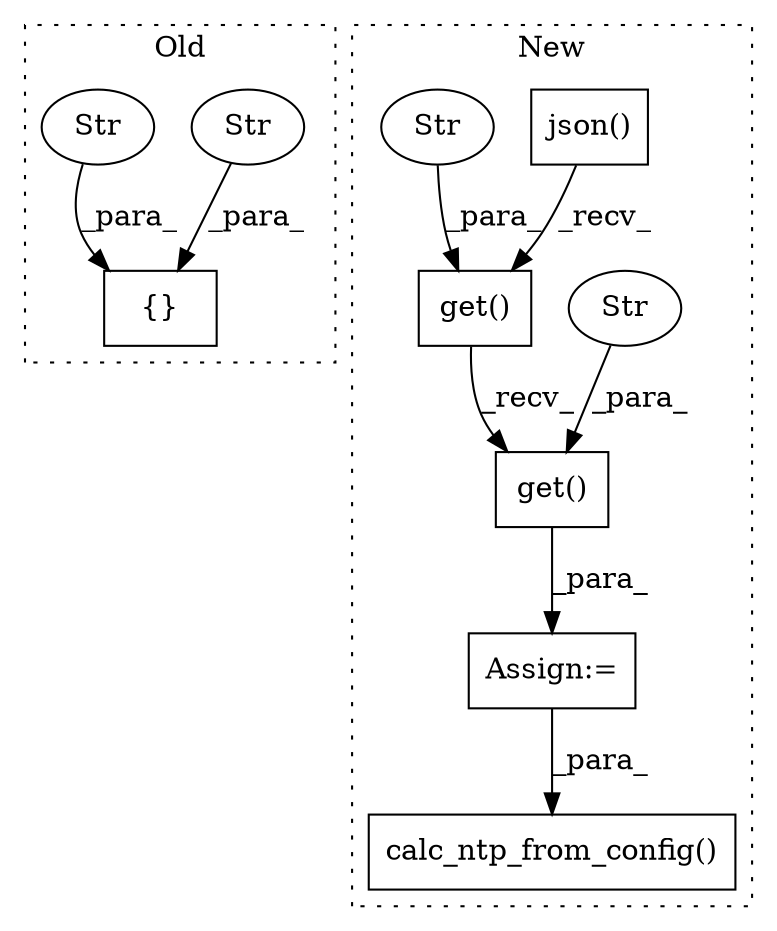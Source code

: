 digraph G {
subgraph cluster0 {
1 [label="{}" a="59" s="3967,3996" l="1,0" shape="box"];
3 [label="Str" a="66" s="3983" l="13" shape="ellipse"];
4 [label="Str" a="66" s="3968" l="13" shape="ellipse"];
label = "Old";
style="dotted";
}
subgraph cluster1 {
2 [label="calc_ntp_from_config()" a="75" s="5436,5480" l="32,1" shape="box"];
5 [label="json()" a="75" s="5375" l="15" shape="box"];
6 [label="get()" a="75" s="5375,5422" l="32,1" shape="box"];
7 [label="Str" a="66" s="5407" l="15" shape="ellipse"];
8 [label="get()" a="75" s="5375,5401" l="20,1" shape="box"];
9 [label="Str" a="66" s="5395" l="6" shape="ellipse"];
10 [label="Assign:=" a="68" s="5372" l="3" shape="box"];
label = "New";
style="dotted";
}
3 -> 1 [label="_para_"];
4 -> 1 [label="_para_"];
5 -> 8 [label="_recv_"];
6 -> 10 [label="_para_"];
7 -> 6 [label="_para_"];
8 -> 6 [label="_recv_"];
9 -> 8 [label="_para_"];
10 -> 2 [label="_para_"];
}